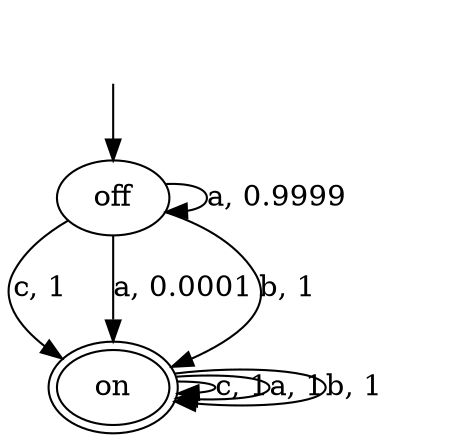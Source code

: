 digraph G {
NULL -> off;
NULL [style=invis];
off -> on[label="c, 1"];
off -> off[label="a, 0.9999"];
off -> on[label="a, 0.0001"];
off -> on[label="b, 1"];
on -> on[label="c, 1"];
on -> on[label="a, 1"];
on -> on[label="b, 1"];
on[peripheries=2];
}
